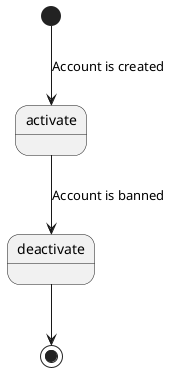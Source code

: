 @startuml

state  activate  
state  deactivate   


[*] --> activate : Account is created
activate --> deactivate : Account is banned
deactivate --> [*] 
@enduml